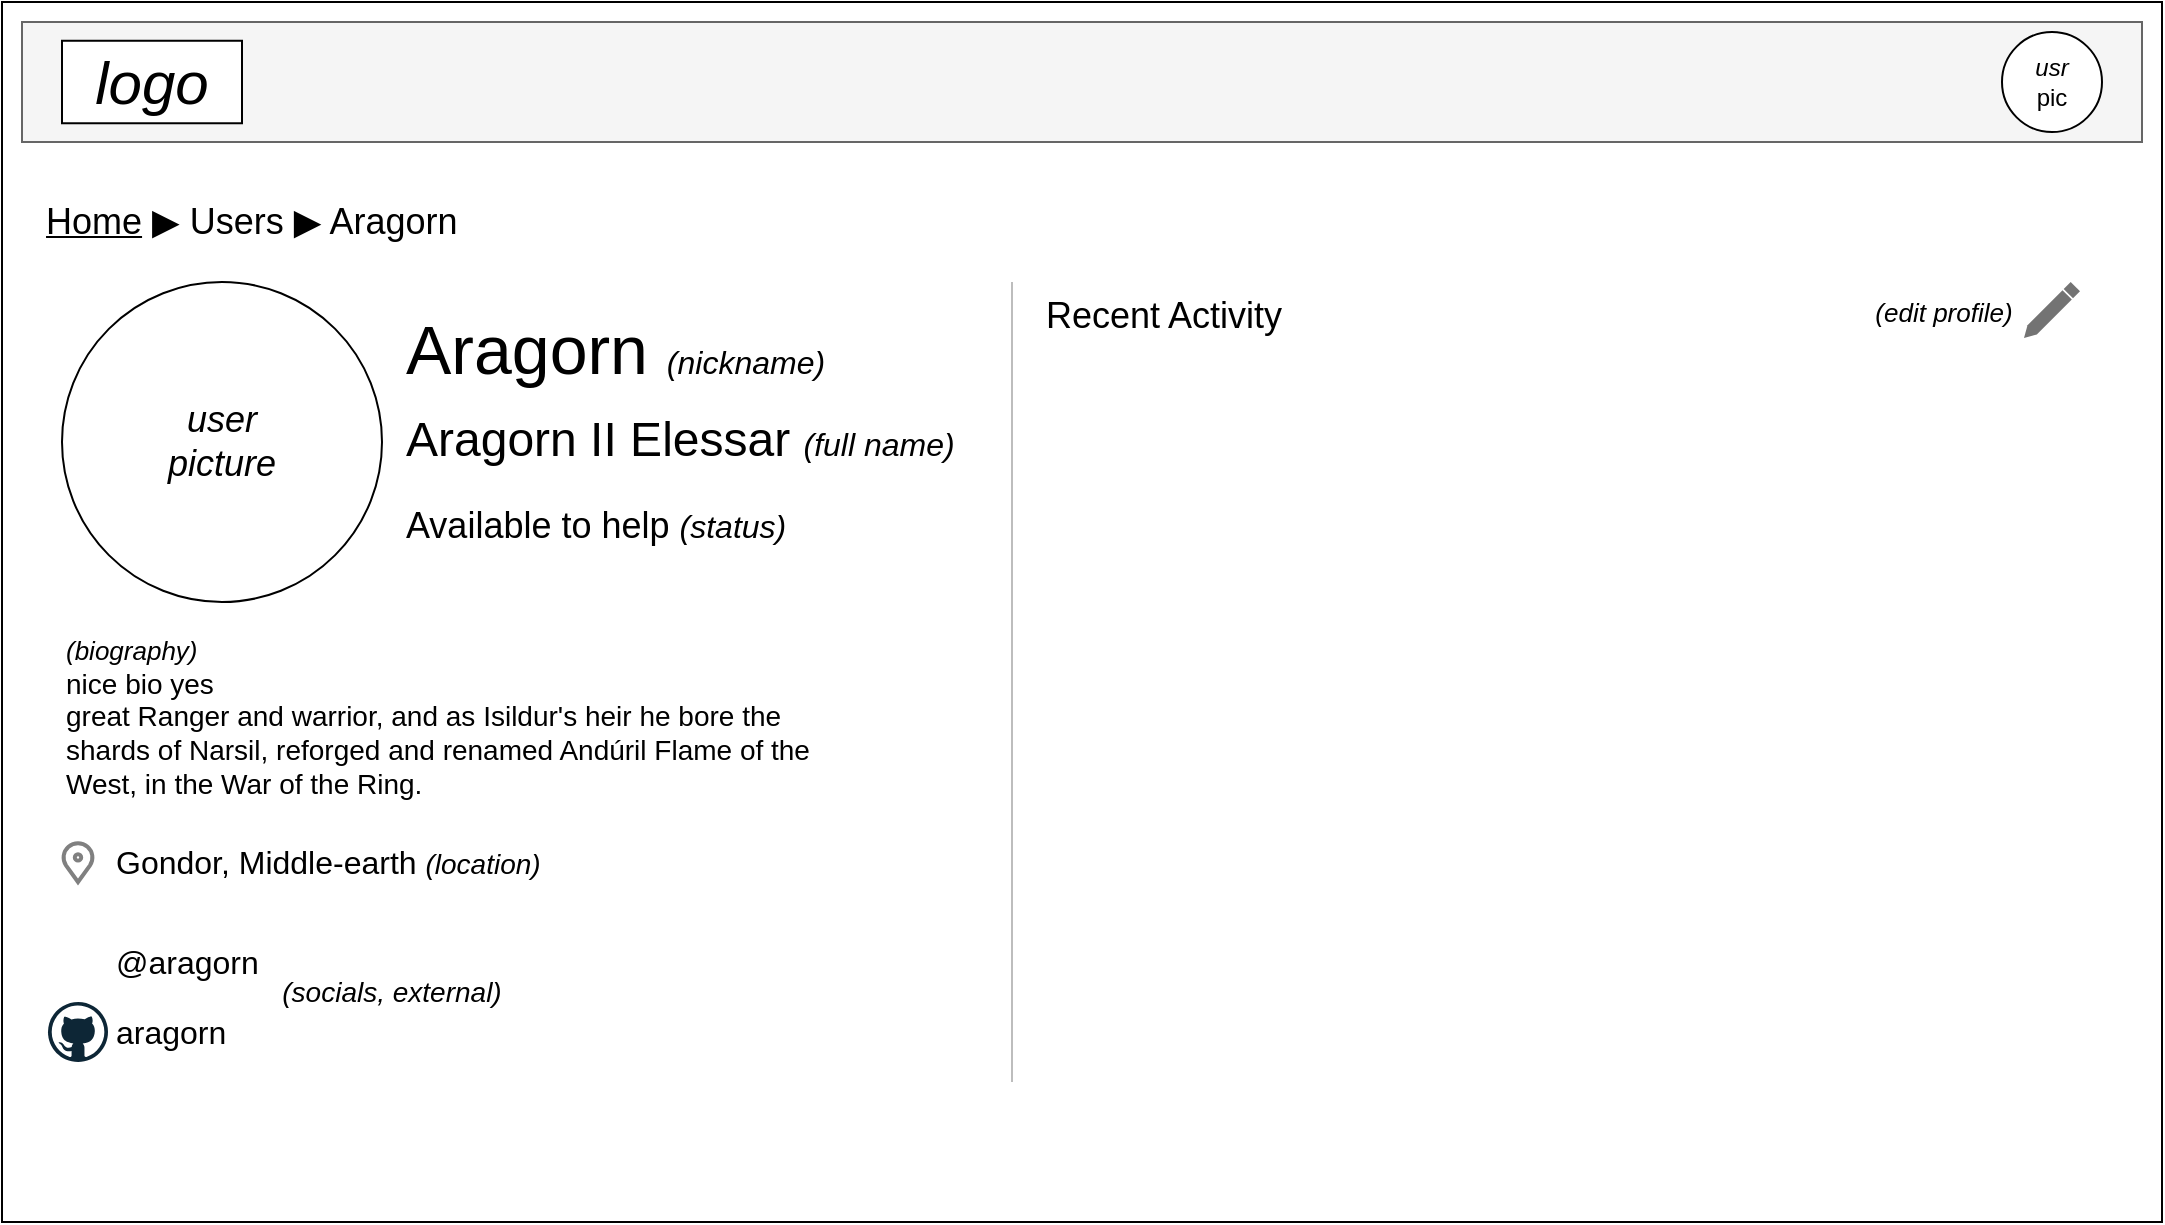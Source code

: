<mxfile version="15.6.6" type="device"><diagram id="0cZj5TNoBrE0JeJl5N53" name="Page-1"><mxGraphModel dx="1237" dy="663" grid="1" gridSize="10" guides="1" tooltips="1" connect="1" arrows="1" fold="1" page="1" pageScale="1" pageWidth="1169" pageHeight="827" math="0" shadow="0"><root><mxCell id="0"/><mxCell id="1" parent="0"/><mxCell id="ZfBpLvI1V8IwL0O_wUMQ-1" value="" style="rounded=0;whiteSpace=wrap;html=1;fillColor=default;strokeColor=default;fontColor=default;movable=0;resizable=0;rotatable=0;deletable=0;editable=0;connectable=0;" vertex="1" parent="1"><mxGeometry x="40" y="80" width="1080" height="610" as="geometry"/></mxCell><mxCell id="ZfBpLvI1V8IwL0O_wUMQ-2" value="" style="rounded=0;whiteSpace=wrap;html=1;strokeColor=#666666;fillColor=#f5f5f5;align=left;fontColor=#333333;" vertex="1" parent="1"><mxGeometry x="50" y="90" width="1060" height="60" as="geometry"/></mxCell><mxCell id="ZfBpLvI1V8IwL0O_wUMQ-3" value="&lt;font style=&quot;font-size: 30px&quot;&gt;&lt;i&gt;logo&lt;/i&gt;&lt;/font&gt;" style="rounded=0;whiteSpace=wrap;html=1;align=center;fillColor=default;strokeColor=default;fontColor=default;" vertex="1" parent="1"><mxGeometry x="70" y="99.38" width="90" height="41.25" as="geometry"/></mxCell><mxCell id="ZfBpLvI1V8IwL0O_wUMQ-8" value="&lt;span style=&quot;line-height: 1 ; font-size: 12px&quot;&gt;&lt;i&gt;usr&lt;br&gt;&lt;/i&gt;pic&lt;br style=&quot;font-size: 12px&quot;&gt;&lt;/span&gt;" style="ellipse;whiteSpace=wrap;html=1;aspect=fixed;fontSize=12;fontColor=default;strokeColor=default;fillColor=default;align=center;verticalAlign=middle;" vertex="1" parent="1"><mxGeometry x="1040" y="95" width="50" height="50" as="geometry"/></mxCell><mxCell id="ZfBpLvI1V8IwL0O_wUMQ-11" value="&lt;font style=&quot;font-size: 18px&quot;&gt;&amp;nbsp; &lt;u&gt;Home&lt;/u&gt;&amp;nbsp;▶ Users&amp;nbsp;▶ Aragorn&lt;/font&gt;" style="rounded=0;whiteSpace=wrap;html=1;glass=0;fontSize=14;fontColor=default;strokeColor=none;fillColor=default;align=left;verticalAlign=middle;" vertex="1" parent="1"><mxGeometry x="50" y="160" width="250" height="60" as="geometry"/></mxCell><mxCell id="ZfBpLvI1V8IwL0O_wUMQ-12" value="&lt;i&gt;user&lt;br&gt;picture&lt;/i&gt;" style="ellipse;whiteSpace=wrap;html=1;aspect=fixed;rounded=1;glass=0;fontSize=18;fontColor=default;strokeColor=default;fillColor=default;align=center;verticalAlign=middle;" vertex="1" parent="1"><mxGeometry x="70" y="220" width="160" height="160" as="geometry"/></mxCell><mxCell id="ZfBpLvI1V8IwL0O_wUMQ-13" value="Aragorn&amp;nbsp;&lt;i&gt;&lt;font style=&quot;font-size: 16px&quot;&gt;(nickname)&lt;/font&gt;&lt;/i&gt;&lt;br style=&quot;font-size: 24px&quot;&gt;&lt;span style=&quot;font-size: 24px&quot;&gt;Aragorn II Elessar &lt;/span&gt;&lt;i&gt;&lt;font style=&quot;font-size: 16px&quot;&gt;(full name)&lt;/font&gt;&lt;/i&gt;&lt;br&gt;&lt;span style=&quot;font-size: 18px&quot;&gt;Available to help &lt;/span&gt;&lt;i&gt;&lt;font style=&quot;font-size: 16px&quot;&gt;(status)&lt;/font&gt;&lt;/i&gt;" style="text;html=1;align=left;verticalAlign=middle;resizable=0;points=[];autosize=1;strokeColor=none;fillColor=none;fontSize=34;fontColor=default;" vertex="1" parent="1"><mxGeometry x="240" y="220" width="290" height="150" as="geometry"/></mxCell><mxCell id="ZfBpLvI1V8IwL0O_wUMQ-14" value="&lt;font style=&quot;font-size: 13px&quot;&gt;(edit profile)&lt;/font&gt;" style="rounded=1;whiteSpace=wrap;html=1;glass=0;fontSize=18;fontColor=default;strokeColor=none;fillColor=none;align=center;verticalAlign=middle;fontStyle=2" vertex="1" parent="1"><mxGeometry x="971" y="216.5" width="80" height="35" as="geometry"/></mxCell><mxCell id="ZfBpLvI1V8IwL0O_wUMQ-15" value="&lt;font size=&quot;1&quot;&gt;&lt;i style=&quot;font-size: 13px&quot;&gt;(biography)&lt;/i&gt;&lt;/font&gt;&lt;br&gt;&lt;font style=&quot;font-size: 14px&quot;&gt;nice bio yes&lt;br&gt;great Ranger and warrior, and as Isildur's heir he bore the shards of Narsil, reforged and renamed Andúril&amp;nbsp;Flame of the West, in the War of the Ring.&lt;/font&gt;" style="rounded=0;whiteSpace=wrap;html=1;glass=0;fontSize=13;fontColor=default;strokeColor=none;fillColor=none;align=left;verticalAlign=top;" vertex="1" parent="1"><mxGeometry x="70" y="390" width="390" height="90" as="geometry"/></mxCell><mxCell id="ZfBpLvI1V8IwL0O_wUMQ-16" value="" style="dashed=0;aspect=fixed;verticalLabelPosition=bottom;verticalAlign=top;align=center;shape=mxgraph.gmdl.edit;strokeColor=none;fillColor=#737373;shadow=0;sketch=0;rounded=1;glass=0;fontSize=18;fontColor=default;" vertex="1" parent="1"><mxGeometry x="1051" y="220" width="28" height="28" as="geometry"/></mxCell><mxCell id="ZfBpLvI1V8IwL0O_wUMQ-17" value="Recent Activity" style="rounded=0;whiteSpace=wrap;html=1;glass=0;fontSize=18;fontColor=default;strokeColor=none;fillColor=none;align=left;verticalAlign=top;" vertex="1" parent="1"><mxGeometry x="560" y="220" width="370" height="150" as="geometry"/></mxCell><mxCell id="ZfBpLvI1V8IwL0O_wUMQ-27" value="" style="line;strokeWidth=1;direction=south;html=1;rounded=1;glass=0;fontSize=18;fontColor=#333333;fillColor=none;align=left;verticalAlign=top;strokeColor=#BDBDBD;labelBackgroundColor=default;" vertex="1" parent="1"><mxGeometry x="540" y="220" width="10" height="400" as="geometry"/></mxCell><mxCell id="ZfBpLvI1V8IwL0O_wUMQ-28" value="" style="html=1;verticalLabelPosition=bottom;align=right;labelBackgroundColor=#ffffff;verticalAlign=middle;strokeWidth=2;strokeColor=#808080;shadow=0;dashed=0;shape=mxgraph.ios7.icons.location;rounded=1;glass=0;fontSize=18;fontColor=default;fillColor=none;" vertex="1" parent="1"><mxGeometry x="70" y="500.01" width="16" height="20" as="geometry"/></mxCell><mxCell id="ZfBpLvI1V8IwL0O_wUMQ-29" value="Gondor, Middle-earth &lt;font size=&quot;1&quot;&gt;&lt;i style=&quot;font-size: 14px&quot;&gt;(location)&lt;/i&gt;&lt;/font&gt;" style="text;html=1;strokeColor=none;fillColor=none;align=left;verticalAlign=middle;whiteSpace=wrap;rounded=0;glass=0;labelBackgroundColor=default;fontSize=16;fontColor=default;" vertex="1" parent="1"><mxGeometry x="95" y="488.13" width="225" height="43.75" as="geometry"/></mxCell><mxCell id="ZfBpLvI1V8IwL0O_wUMQ-30" value="" style="shape=image;html=1;verticalAlign=top;verticalLabelPosition=bottom;labelBackgroundColor=none;imageAspect=0;aspect=fixed;image=https://cdn3.iconfinder.com/data/icons/picons-social/57/03-twitter-128.png;rounded=1;glass=0;fontSize=14;fontColor=#808080;strokeColor=#808080;strokeWidth=1;fillColor=none;labelBorderColor=none;" vertex="1" parent="1"><mxGeometry x="63" y="545" width="30" height="30" as="geometry"/></mxCell><mxCell id="ZfBpLvI1V8IwL0O_wUMQ-36" value="&lt;i&gt;(socials, external)&lt;/i&gt;" style="text;html=1;strokeColor=none;fillColor=none;align=center;verticalAlign=middle;whiteSpace=wrap;rounded=0;glass=0;labelBackgroundColor=none;labelBorderColor=none;fontSize=14;fontColor=#000000;" vertex="1" parent="1"><mxGeometry x="175" y="560" width="120" height="30" as="geometry"/></mxCell><mxCell id="ZfBpLvI1V8IwL0O_wUMQ-37" value="@aragorn" style="text;html=1;strokeColor=none;fillColor=none;align=left;verticalAlign=middle;whiteSpace=wrap;rounded=0;glass=0;labelBackgroundColor=none;labelBorderColor=none;fontSize=16;fontColor=#000000;" vertex="1" parent="1"><mxGeometry x="95" y="540" width="80" height="40" as="geometry"/></mxCell><mxCell id="ZfBpLvI1V8IwL0O_wUMQ-39" value="" style="dashed=0;outlineConnect=0;html=1;align=center;labelPosition=center;verticalLabelPosition=bottom;verticalAlign=top;shape=mxgraph.weblogos.github;rounded=1;glass=0;labelBackgroundColor=none;labelBorderColor=none;fontSize=16;fontColor=#000000;strokeColor=#808080;strokeWidth=1;fillColor=none;" vertex="1" parent="1"><mxGeometry x="63" y="580" width="30" height="30" as="geometry"/></mxCell><mxCell id="ZfBpLvI1V8IwL0O_wUMQ-40" value="aragorn" style="text;html=1;strokeColor=none;fillColor=none;align=left;verticalAlign=middle;whiteSpace=wrap;rounded=0;glass=0;labelBackgroundColor=none;labelBorderColor=none;fontSize=16;fontColor=#000000;" vertex="1" parent="1"><mxGeometry x="95" y="575" width="80" height="40" as="geometry"/></mxCell></root></mxGraphModel></diagram></mxfile>